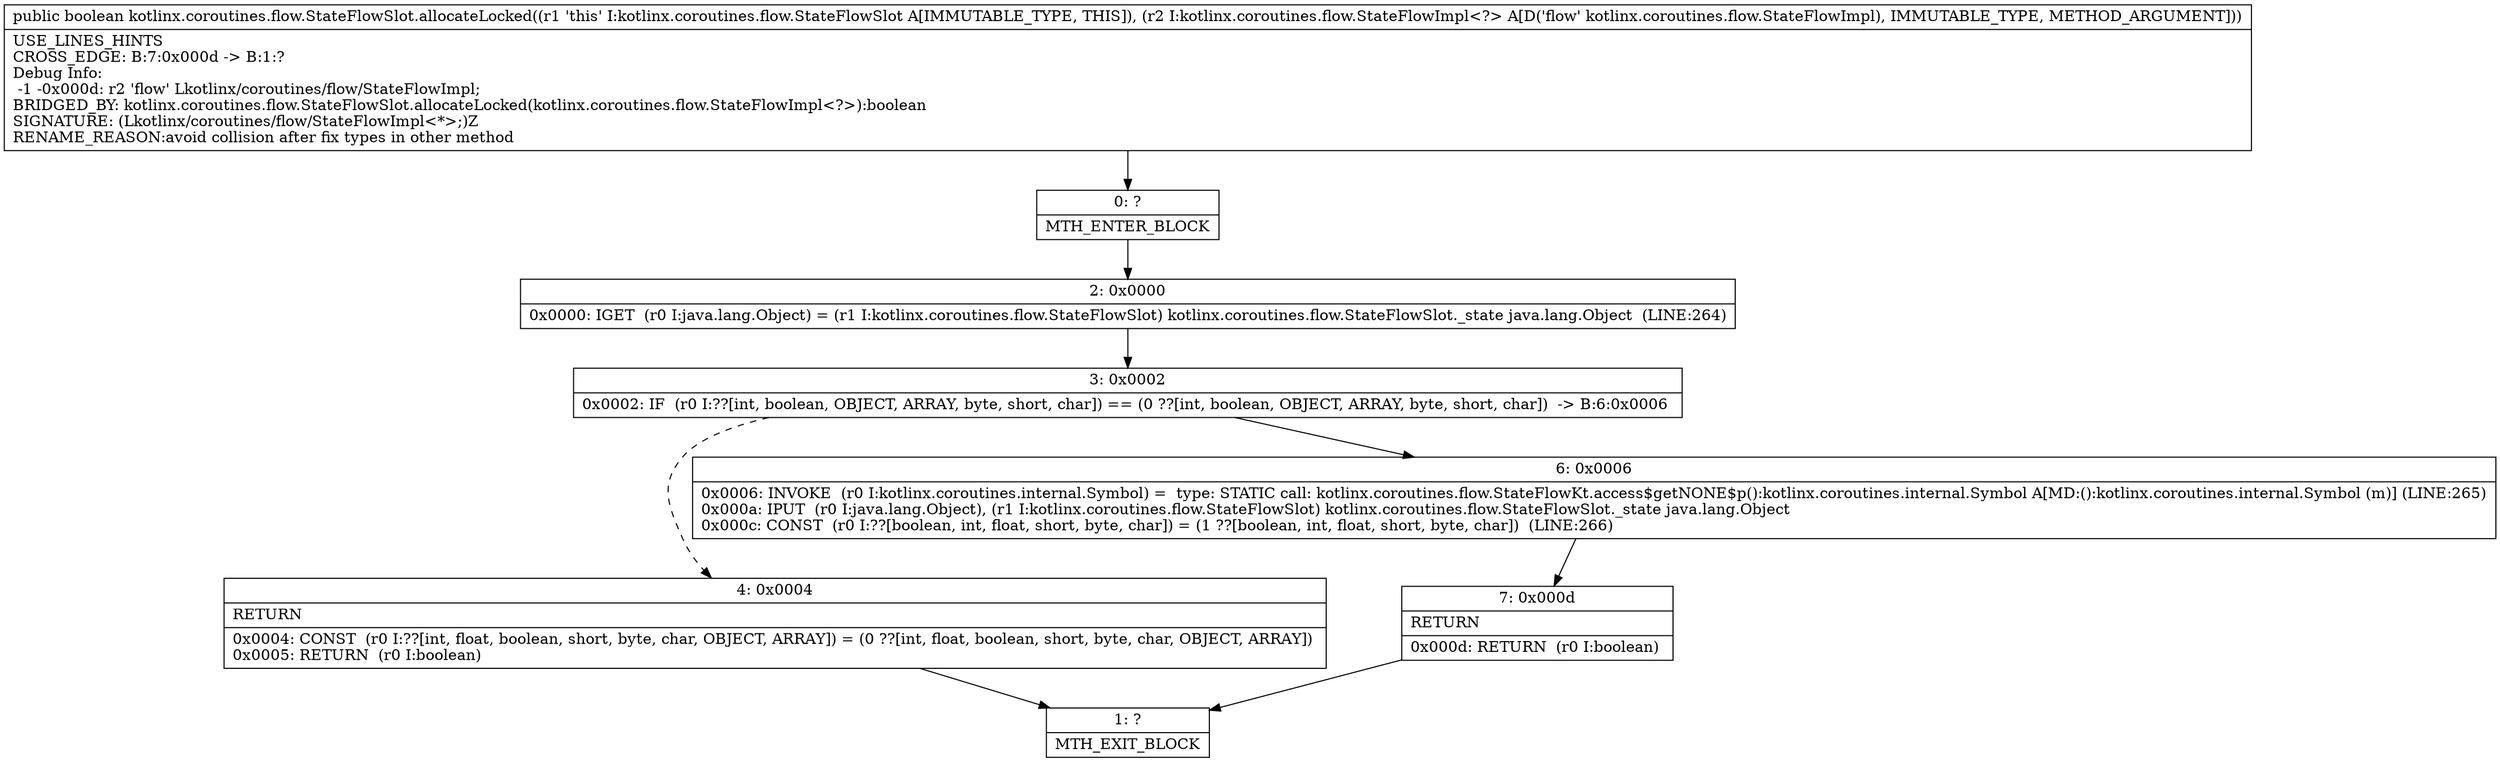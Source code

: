 digraph "CFG forkotlinx.coroutines.flow.StateFlowSlot.allocateLocked(Lkotlinx\/coroutines\/flow\/StateFlowImpl;)Z" {
Node_0 [shape=record,label="{0\:\ ?|MTH_ENTER_BLOCK\l}"];
Node_2 [shape=record,label="{2\:\ 0x0000|0x0000: IGET  (r0 I:java.lang.Object) = (r1 I:kotlinx.coroutines.flow.StateFlowSlot) kotlinx.coroutines.flow.StateFlowSlot._state java.lang.Object  (LINE:264)\l}"];
Node_3 [shape=record,label="{3\:\ 0x0002|0x0002: IF  (r0 I:??[int, boolean, OBJECT, ARRAY, byte, short, char]) == (0 ??[int, boolean, OBJECT, ARRAY, byte, short, char])  \-\> B:6:0x0006 \l}"];
Node_4 [shape=record,label="{4\:\ 0x0004|RETURN\l|0x0004: CONST  (r0 I:??[int, float, boolean, short, byte, char, OBJECT, ARRAY]) = (0 ??[int, float, boolean, short, byte, char, OBJECT, ARRAY]) \l0x0005: RETURN  (r0 I:boolean) \l}"];
Node_1 [shape=record,label="{1\:\ ?|MTH_EXIT_BLOCK\l}"];
Node_6 [shape=record,label="{6\:\ 0x0006|0x0006: INVOKE  (r0 I:kotlinx.coroutines.internal.Symbol) =  type: STATIC call: kotlinx.coroutines.flow.StateFlowKt.access$getNONE$p():kotlinx.coroutines.internal.Symbol A[MD:():kotlinx.coroutines.internal.Symbol (m)] (LINE:265)\l0x000a: IPUT  (r0 I:java.lang.Object), (r1 I:kotlinx.coroutines.flow.StateFlowSlot) kotlinx.coroutines.flow.StateFlowSlot._state java.lang.Object \l0x000c: CONST  (r0 I:??[boolean, int, float, short, byte, char]) = (1 ??[boolean, int, float, short, byte, char])  (LINE:266)\l}"];
Node_7 [shape=record,label="{7\:\ 0x000d|RETURN\l|0x000d: RETURN  (r0 I:boolean) \l}"];
MethodNode[shape=record,label="{public boolean kotlinx.coroutines.flow.StateFlowSlot.allocateLocked((r1 'this' I:kotlinx.coroutines.flow.StateFlowSlot A[IMMUTABLE_TYPE, THIS]), (r2 I:kotlinx.coroutines.flow.StateFlowImpl\<?\> A[D('flow' kotlinx.coroutines.flow.StateFlowImpl), IMMUTABLE_TYPE, METHOD_ARGUMENT]))  | USE_LINES_HINTS\lCROSS_EDGE: B:7:0x000d \-\> B:1:?\lDebug Info:\l  \-1 \-0x000d: r2 'flow' Lkotlinx\/coroutines\/flow\/StateFlowImpl;\lBRIDGED_BY: kotlinx.coroutines.flow.StateFlowSlot.allocateLocked(kotlinx.coroutines.flow.StateFlowImpl\<?\>):boolean\lSIGNATURE: (Lkotlinx\/coroutines\/flow\/StateFlowImpl\<*\>;)Z\lRENAME_REASON:avoid collision after fix types in other method\l}"];
MethodNode -> Node_0;Node_0 -> Node_2;
Node_2 -> Node_3;
Node_3 -> Node_4[style=dashed];
Node_3 -> Node_6;
Node_4 -> Node_1;
Node_6 -> Node_7;
Node_7 -> Node_1;
}

